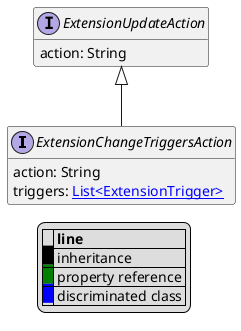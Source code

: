 @startuml

hide empty fields
hide empty methods
legend
|= |= line |
|<back:black>   </back>| inheritance |
|<back:green>   </back>| property reference |
|<back:blue>   </back>| discriminated class |
endlegend
interface ExtensionChangeTriggersAction [[ExtensionChangeTriggersAction.svg]] extends ExtensionUpdateAction {
    action: String
    triggers: [[ExtensionTrigger.svg List<ExtensionTrigger>]]
}
interface ExtensionUpdateAction [[ExtensionUpdateAction.svg]]  {
    action: String
}





@enduml
